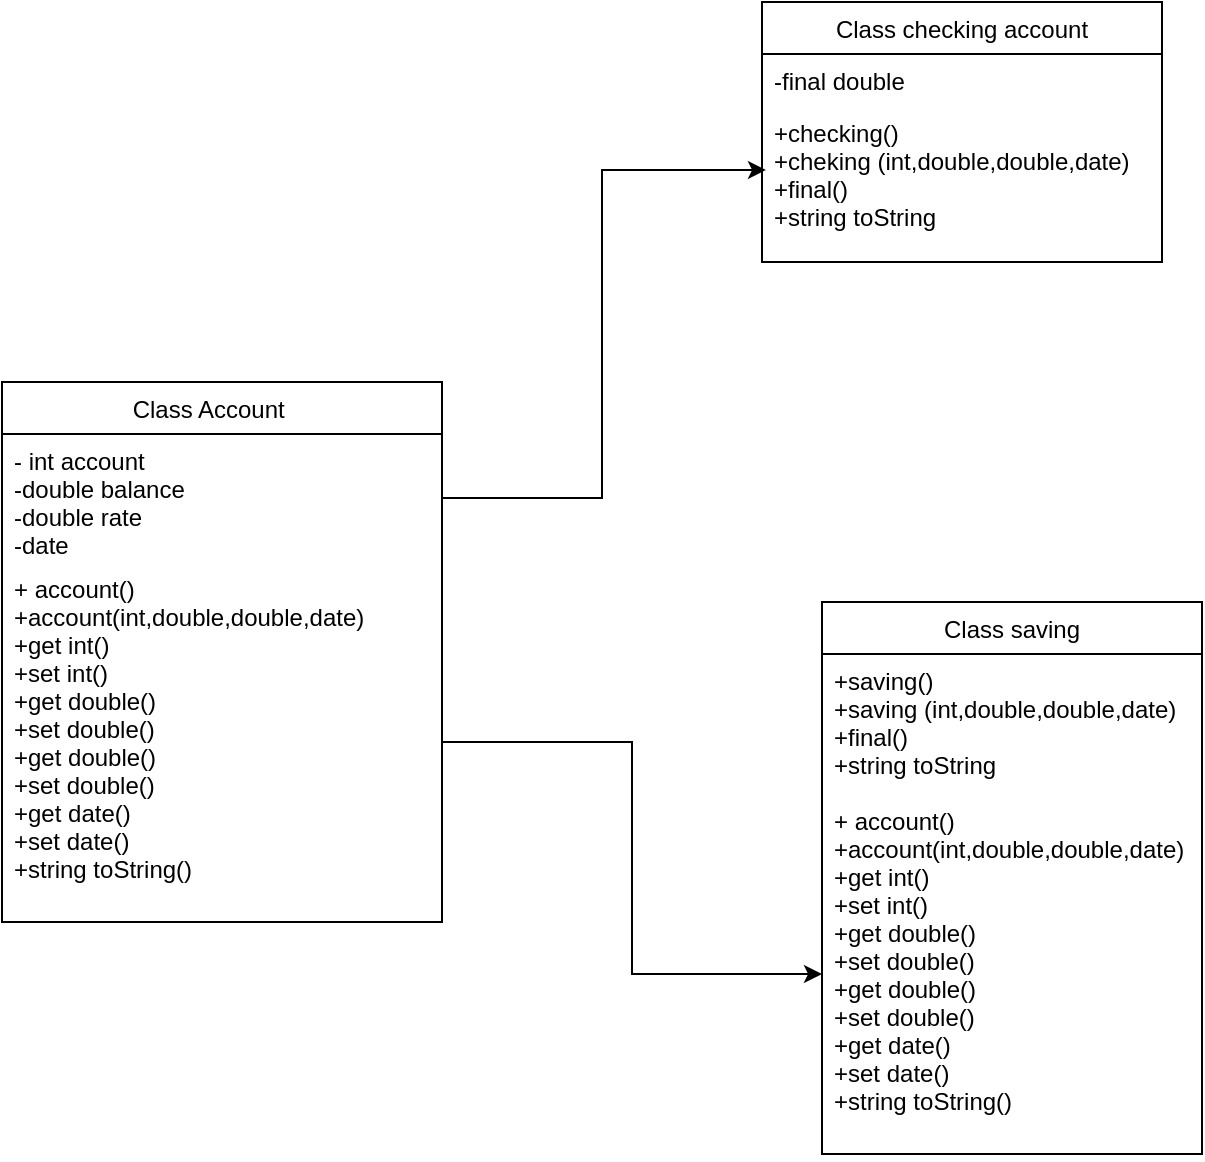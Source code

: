 <mxfile version="20.5.1" type="device"><diagram id="YElO6mDUO23_UP29hG0m" name="Page-1"><mxGraphModel dx="1422" dy="754" grid="1" gridSize="10" guides="1" tooltips="1" connect="1" arrows="1" fold="1" page="1" pageScale="1" pageWidth="850" pageHeight="1100" math="0" shadow="0"><root><mxCell id="0"/><mxCell id="1" parent="0"/><mxCell id="U2izHgAyINx2GGIsxGTu-1" value="Class Account    " style="swimlane;fontStyle=0;childLayout=stackLayout;horizontal=1;startSize=26;fillColor=none;horizontalStack=0;resizeParent=1;resizeParentMax=0;resizeLast=0;collapsible=1;marginBottom=0;" vertex="1" parent="1"><mxGeometry x="220" y="490" width="220" height="270" as="geometry"/></mxCell><mxCell id="U2izHgAyINx2GGIsxGTu-3" value="- int account&#10;-double balance&#10;-double rate&#10;-date&#10;" style="text;strokeColor=none;fillColor=none;align=left;verticalAlign=top;spacingLeft=4;spacingRight=4;overflow=hidden;rotatable=0;points=[[0,0.5],[1,0.5]];portConstraint=eastwest;" vertex="1" parent="U2izHgAyINx2GGIsxGTu-1"><mxGeometry y="26" width="220" height="64" as="geometry"/></mxCell><mxCell id="U2izHgAyINx2GGIsxGTu-4" value="+ account()&#10;+account(int,double,double,date)&#10;+get int()&#10;+set int()&#10;+get double()&#10;+set double()&#10;+get double()&#10;+set double()&#10;+get date()&#10;+set date()&#10;+string toString()&#10;" style="text;strokeColor=none;fillColor=none;align=left;verticalAlign=top;spacingLeft=4;spacingRight=4;overflow=hidden;rotatable=0;points=[[0,0.5],[1,0.5]];portConstraint=eastwest;" vertex="1" parent="U2izHgAyINx2GGIsxGTu-1"><mxGeometry y="90" width="220" height="180" as="geometry"/></mxCell><mxCell id="U2izHgAyINx2GGIsxGTu-5" value="Class checking account" style="swimlane;fontStyle=0;childLayout=stackLayout;horizontal=1;startSize=26;fillColor=none;horizontalStack=0;resizeParent=1;resizeParentMax=0;resizeLast=0;collapsible=1;marginBottom=0;" vertex="1" parent="1"><mxGeometry x="600" y="300" width="200" height="130" as="geometry"/></mxCell><mxCell id="U2izHgAyINx2GGIsxGTu-6" value="-final double" style="text;strokeColor=none;fillColor=none;align=left;verticalAlign=top;spacingLeft=4;spacingRight=4;overflow=hidden;rotatable=0;points=[[0,0.5],[1,0.5]];portConstraint=eastwest;" vertex="1" parent="U2izHgAyINx2GGIsxGTu-5"><mxGeometry y="26" width="200" height="26" as="geometry"/></mxCell><mxCell id="U2izHgAyINx2GGIsxGTu-7" value="+checking()&#10;+cheking (int,double,double,date)&#10;+final()&#10;+string toString" style="text;strokeColor=none;fillColor=none;align=left;verticalAlign=top;spacingLeft=4;spacingRight=4;overflow=hidden;rotatable=0;points=[[0,0.5],[1,0.5]];portConstraint=eastwest;" vertex="1" parent="U2izHgAyINx2GGIsxGTu-5"><mxGeometry y="52" width="200" height="78" as="geometry"/></mxCell><mxCell id="U2izHgAyINx2GGIsxGTu-9" value="Class saving" style="swimlane;fontStyle=0;childLayout=stackLayout;horizontal=1;startSize=26;fillColor=none;horizontalStack=0;resizeParent=1;resizeParentMax=0;resizeLast=0;collapsible=1;marginBottom=0;" vertex="1" parent="1"><mxGeometry x="630" y="600" width="190" height="276" as="geometry"/></mxCell><mxCell id="U2izHgAyINx2GGIsxGTu-13" value="+saving()&#10;+saving (int,double,double,date)&#10;+final()&#10;+string toString" style="text;strokeColor=none;fillColor=none;align=left;verticalAlign=top;spacingLeft=4;spacingRight=4;overflow=hidden;rotatable=0;points=[[0,0.5],[1,0.5]];portConstraint=eastwest;" vertex="1" parent="U2izHgAyINx2GGIsxGTu-9"><mxGeometry y="26" width="190" height="70" as="geometry"/></mxCell><mxCell id="U2izHgAyINx2GGIsxGTu-18" value="+ account()&#10;+account(int,double,double,date)&#10;+get int()&#10;+set int()&#10;+get double()&#10;+set double()&#10;+get double()&#10;+set double()&#10;+get date()&#10;+set date()&#10;+string toString()&#10;" style="text;strokeColor=none;fillColor=none;align=left;verticalAlign=top;spacingLeft=4;spacingRight=4;overflow=hidden;rotatable=0;points=[[0,0.5],[1,0.5]];portConstraint=eastwest;" vertex="1" parent="U2izHgAyINx2GGIsxGTu-9"><mxGeometry y="96" width="190" height="180" as="geometry"/></mxCell><mxCell id="U2izHgAyINx2GGIsxGTu-19" style="edgeStyle=orthogonalEdgeStyle;rounded=0;orthogonalLoop=1;jettySize=auto;html=1;" edge="1" parent="1" source="U2izHgAyINx2GGIsxGTu-4" target="U2izHgAyINx2GGIsxGTu-18"><mxGeometry relative="1" as="geometry"/></mxCell><mxCell id="U2izHgAyINx2GGIsxGTu-20" style="edgeStyle=orthogonalEdgeStyle;rounded=0;orthogonalLoop=1;jettySize=auto;html=1;entryX=0.01;entryY=0.41;entryDx=0;entryDy=0;entryPerimeter=0;" edge="1" parent="1" source="U2izHgAyINx2GGIsxGTu-3" target="U2izHgAyINx2GGIsxGTu-7"><mxGeometry relative="1" as="geometry"/></mxCell></root></mxGraphModel></diagram></mxfile>
